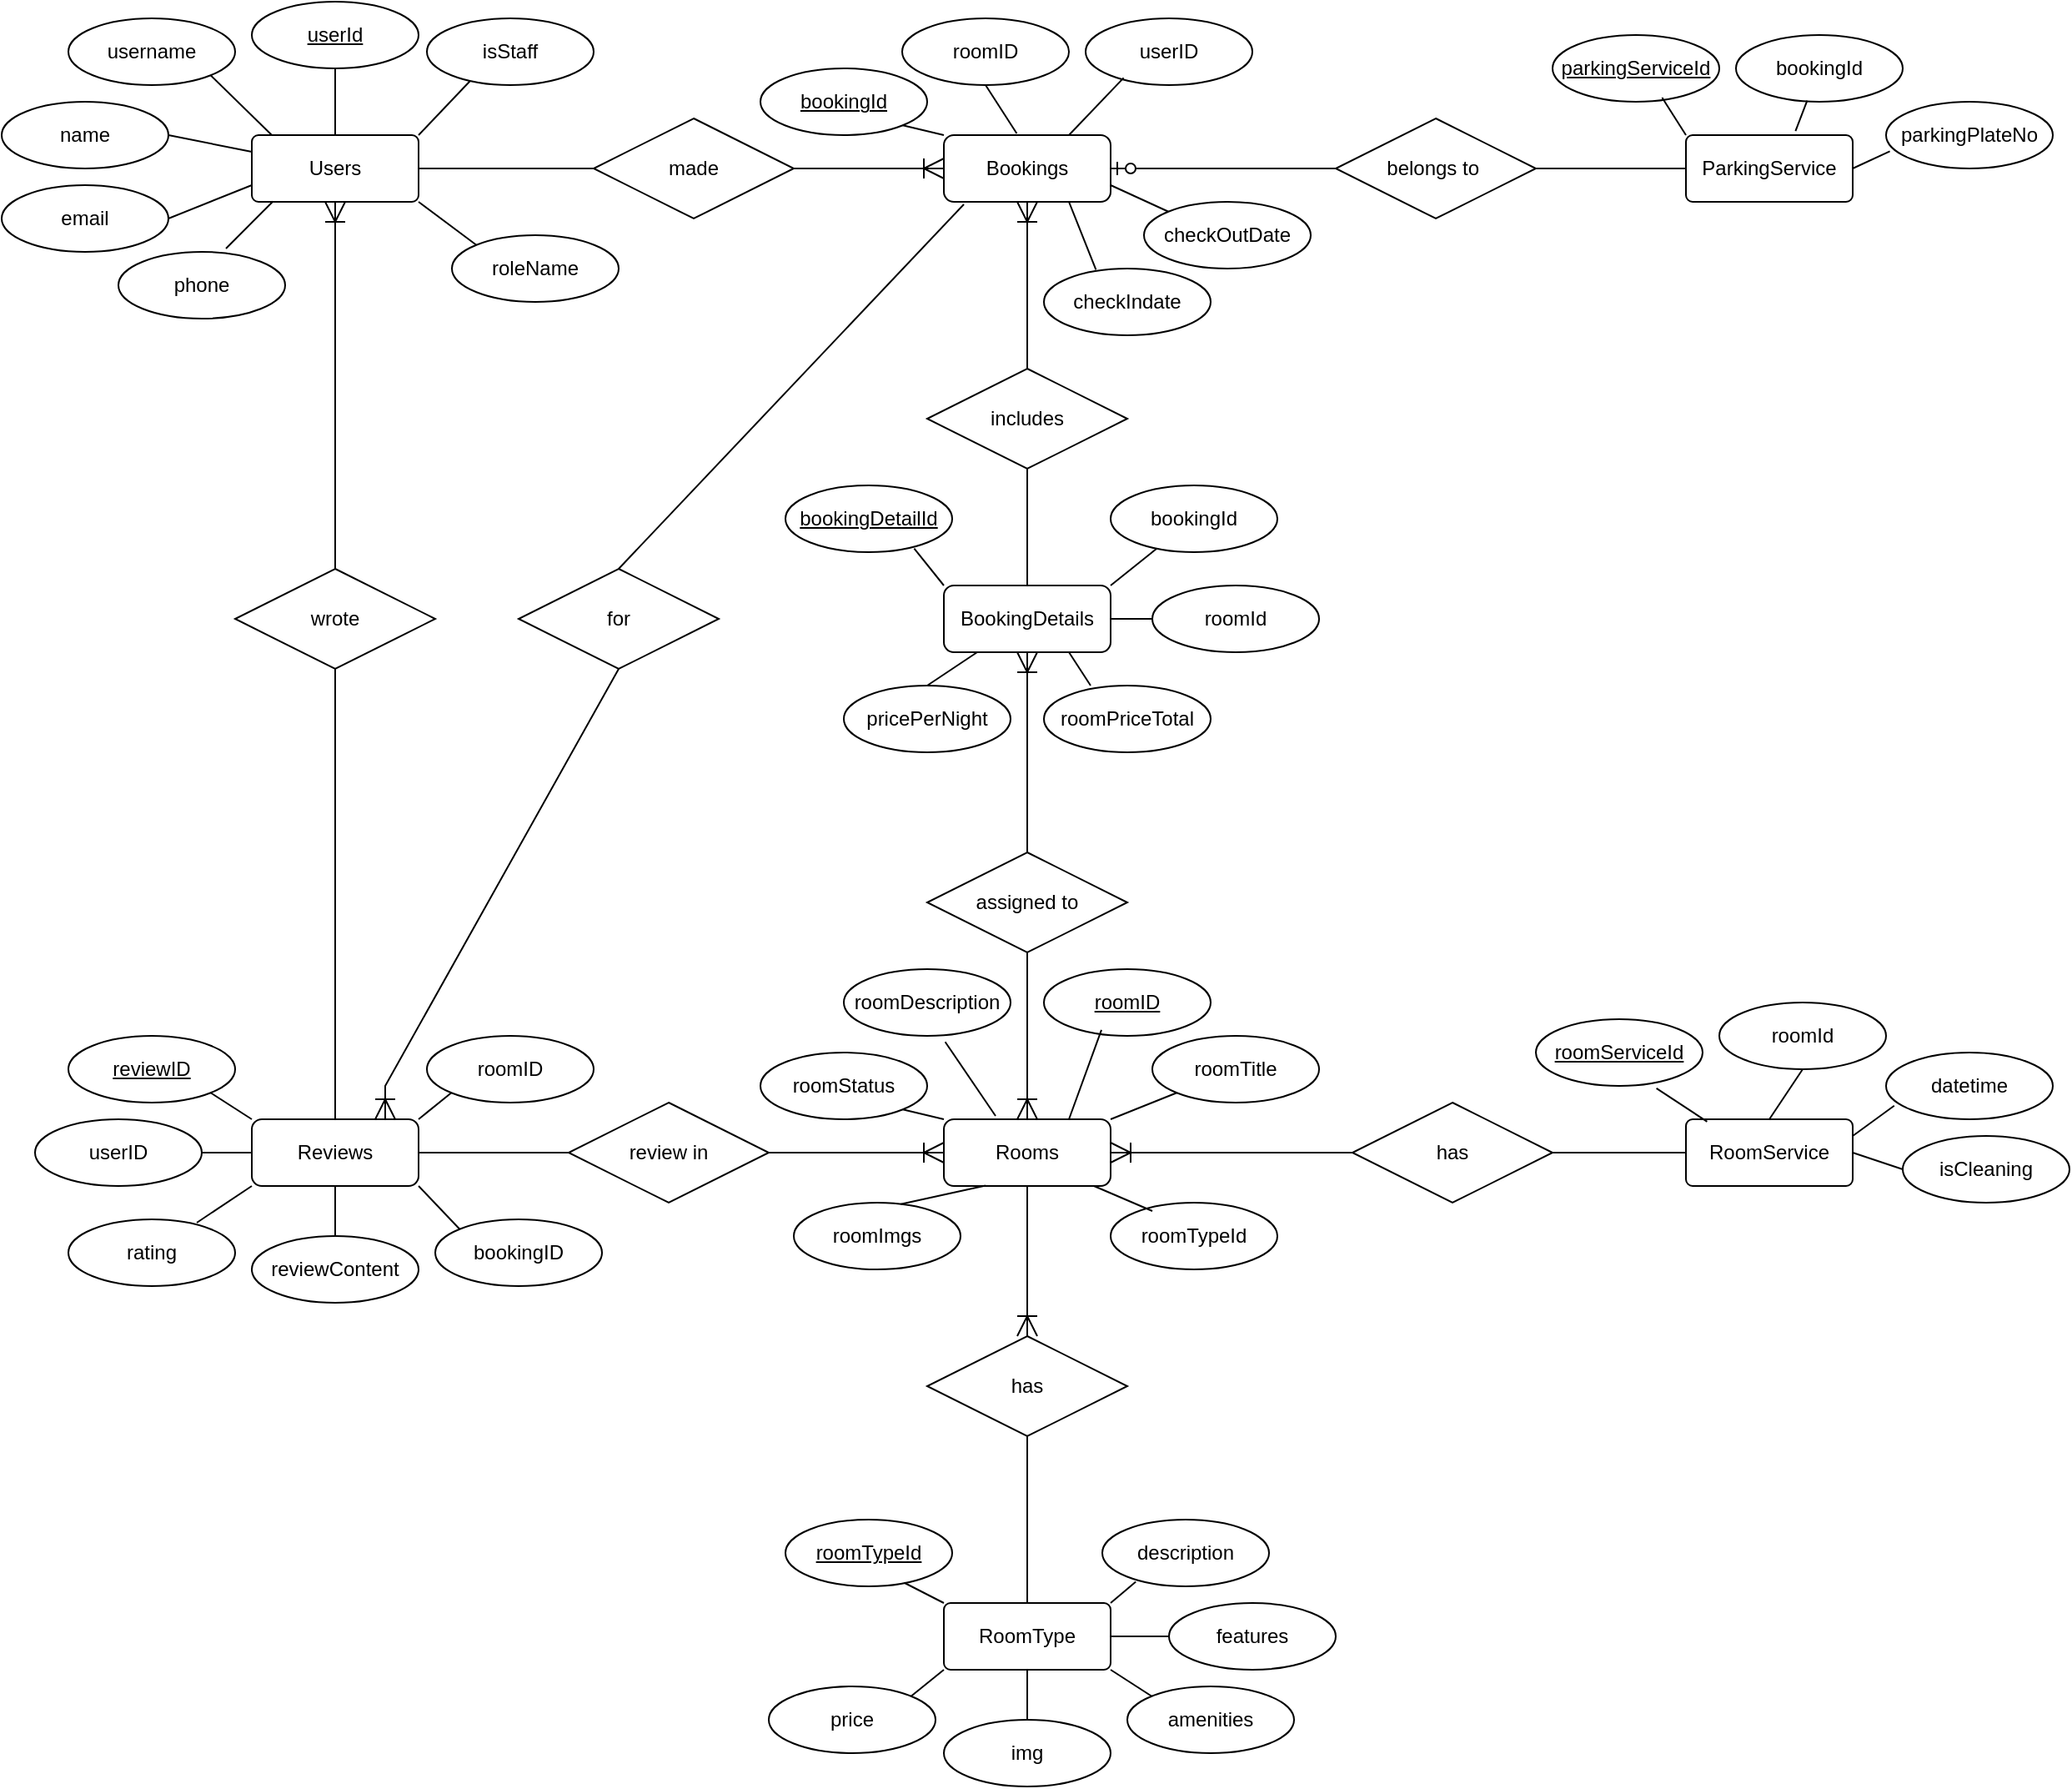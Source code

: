 <mxfile version="26.2.15">
  <diagram name="Page-1" id="yQHIoNuQXVW4_8L3R_kf">
    <mxGraphModel dx="703" dy="914" grid="1" gridSize="10" guides="1" tooltips="1" connect="1" arrows="1" fold="1" page="1" pageScale="1" pageWidth="850" pageHeight="1100" math="0" shadow="0">
      <root>
        <mxCell id="0" />
        <mxCell id="1" parent="0" />
        <mxCell id="pPZMuFNUeKhr5VNqopDP-1" value="Users" style="rounded=1;arcSize=10;whiteSpace=wrap;html=1;align=center;" parent="1" vertex="1">
          <mxGeometry x="420" y="90" width="100" height="40" as="geometry" />
        </mxCell>
        <mxCell id="pPZMuFNUeKhr5VNqopDP-2" value="userId" style="ellipse;whiteSpace=wrap;html=1;align=center;fontStyle=4;" parent="1" vertex="1">
          <mxGeometry x="420" y="10" width="100" height="40" as="geometry" />
        </mxCell>
        <mxCell id="pPZMuFNUeKhr5VNqopDP-3" value="" style="endArrow=none;html=1;rounded=0;exitX=0.5;exitY=0;exitDx=0;exitDy=0;entryX=0.5;entryY=1;entryDx=0;entryDy=0;" parent="1" source="pPZMuFNUeKhr5VNqopDP-1" target="pPZMuFNUeKhr5VNqopDP-2" edge="1">
          <mxGeometry relative="1" as="geometry">
            <mxPoint x="540" y="220" as="sourcePoint" />
            <mxPoint x="470" y="50" as="targetPoint" />
          </mxGeometry>
        </mxCell>
        <mxCell id="pPZMuFNUeKhr5VNqopDP-5" value="username" style="ellipse;whiteSpace=wrap;html=1;align=center;" parent="1" vertex="1">
          <mxGeometry x="310" y="20" width="100" height="40" as="geometry" />
        </mxCell>
        <mxCell id="pPZMuFNUeKhr5VNqopDP-6" value="email" style="ellipse;whiteSpace=wrap;html=1;align=center;" parent="1" vertex="1">
          <mxGeometry x="270" y="120" width="100" height="40" as="geometry" />
        </mxCell>
        <mxCell id="pPZMuFNUeKhr5VNqopDP-7" value="name" style="ellipse;whiteSpace=wrap;html=1;align=center;" parent="1" vertex="1">
          <mxGeometry x="270" y="70" width="100" height="40" as="geometry" />
        </mxCell>
        <mxCell id="pPZMuFNUeKhr5VNqopDP-8" value="phone" style="ellipse;whiteSpace=wrap;html=1;align=center;" parent="1" vertex="1">
          <mxGeometry x="340" y="160" width="100" height="40" as="geometry" />
        </mxCell>
        <mxCell id="pPZMuFNUeKhr5VNqopDP-10" value="" style="endArrow=none;html=1;rounded=0;exitX=1;exitY=1;exitDx=0;exitDy=0;" parent="1" source="pPZMuFNUeKhr5VNqopDP-5" edge="1">
          <mxGeometry relative="1" as="geometry">
            <mxPoint x="540" y="100" as="sourcePoint" />
            <mxPoint x="432" y="90" as="targetPoint" />
          </mxGeometry>
        </mxCell>
        <mxCell id="pPZMuFNUeKhr5VNqopDP-11" value="" style="endArrow=none;html=1;rounded=0;exitX=1;exitY=0.5;exitDx=0;exitDy=0;entryX=0;entryY=0.25;entryDx=0;entryDy=0;" parent="1" source="pPZMuFNUeKhr5VNqopDP-7" target="pPZMuFNUeKhr5VNqopDP-1" edge="1">
          <mxGeometry relative="1" as="geometry">
            <mxPoint x="550" y="119.5" as="sourcePoint" />
            <mxPoint x="710" y="119.5" as="targetPoint" />
          </mxGeometry>
        </mxCell>
        <mxCell id="pPZMuFNUeKhr5VNqopDP-12" value="" style="endArrow=none;html=1;rounded=0;exitX=0.127;exitY=0.993;exitDx=0;exitDy=0;entryX=0.645;entryY=-0.051;entryDx=0;entryDy=0;entryPerimeter=0;exitPerimeter=0;" parent="1" source="pPZMuFNUeKhr5VNqopDP-1" target="pPZMuFNUeKhr5VNqopDP-8" edge="1">
          <mxGeometry relative="1" as="geometry">
            <mxPoint x="390" y="360" as="sourcePoint" />
            <mxPoint x="550" y="370" as="targetPoint" />
          </mxGeometry>
        </mxCell>
        <mxCell id="pPZMuFNUeKhr5VNqopDP-13" value="" style="endArrow=none;html=1;rounded=0;exitX=1;exitY=0.5;exitDx=0;exitDy=0;entryX=0;entryY=0.75;entryDx=0;entryDy=0;" parent="1" source="pPZMuFNUeKhr5VNqopDP-6" target="pPZMuFNUeKhr5VNqopDP-1" edge="1">
          <mxGeometry relative="1" as="geometry">
            <mxPoint x="540" y="300" as="sourcePoint" />
            <mxPoint x="700" y="310" as="targetPoint" />
          </mxGeometry>
        </mxCell>
        <mxCell id="pPZMuFNUeKhr5VNqopDP-14" value="Rooms" style="whiteSpace=wrap;html=1;align=center;rounded=1;" parent="1" vertex="1">
          <mxGeometry x="835" y="680" width="100" height="40" as="geometry" />
        </mxCell>
        <mxCell id="pPZMuFNUeKhr5VNqopDP-15" value="roomID" style="ellipse;whiteSpace=wrap;html=1;align=center;fontStyle=4;" parent="1" vertex="1">
          <mxGeometry x="895" y="590" width="100" height="40" as="geometry" />
        </mxCell>
        <mxCell id="pPZMuFNUeKhr5VNqopDP-16" value="roomDescription" style="ellipse;whiteSpace=wrap;html=1;align=center;" parent="1" vertex="1">
          <mxGeometry x="775" y="590" width="100" height="40" as="geometry" />
        </mxCell>
        <mxCell id="pPZMuFNUeKhr5VNqopDP-17" value="roomTypeId" style="ellipse;whiteSpace=wrap;html=1;align=center;" parent="1" vertex="1">
          <mxGeometry x="935" y="730" width="100" height="40" as="geometry" />
        </mxCell>
        <mxCell id="pPZMuFNUeKhr5VNqopDP-18" value="roomImgs" style="ellipse;whiteSpace=wrap;html=1;align=center;" parent="1" vertex="1">
          <mxGeometry x="745" y="730" width="100" height="40" as="geometry" />
        </mxCell>
        <mxCell id="pPZMuFNUeKhr5VNqopDP-19" value="" style="endArrow=none;html=1;rounded=0;exitX=0.345;exitY=0.912;exitDx=0;exitDy=0;exitPerimeter=0;entryX=0.75;entryY=0;entryDx=0;entryDy=0;" parent="1" source="pPZMuFNUeKhr5VNqopDP-15" target="pPZMuFNUeKhr5VNqopDP-14" edge="1">
          <mxGeometry relative="1" as="geometry">
            <mxPoint x="1005" y="710" as="sourcePoint" />
            <mxPoint x="885" y="720" as="targetPoint" />
          </mxGeometry>
        </mxCell>
        <mxCell id="pPZMuFNUeKhr5VNqopDP-20" value="" style="endArrow=none;html=1;rounded=0;exitX=0.9;exitY=1;exitDx=0;exitDy=0;exitPerimeter=0;entryX=0.25;entryY=0.125;entryDx=0;entryDy=0;entryPerimeter=0;" parent="1" source="pPZMuFNUeKhr5VNqopDP-14" target="pPZMuFNUeKhr5VNqopDP-17" edge="1">
          <mxGeometry relative="1" as="geometry">
            <mxPoint x="935" y="780" as="sourcePoint" />
            <mxPoint x="945" y="740" as="targetPoint" />
          </mxGeometry>
        </mxCell>
        <mxCell id="pPZMuFNUeKhr5VNqopDP-21" value="roomTitle" style="ellipse;whiteSpace=wrap;html=1;align=center;" parent="1" vertex="1">
          <mxGeometry x="960" y="630" width="100" height="40" as="geometry" />
        </mxCell>
        <mxCell id="pPZMuFNUeKhr5VNqopDP-22" value="" style="endArrow=none;html=1;rounded=0;exitX=1;exitY=0;exitDx=0;exitDy=0;entryX=0;entryY=1;entryDx=0;entryDy=0;" parent="1" source="pPZMuFNUeKhr5VNqopDP-14" target="pPZMuFNUeKhr5VNqopDP-21" edge="1">
          <mxGeometry relative="1" as="geometry">
            <mxPoint x="945" y="690" as="sourcePoint" />
            <mxPoint x="1105" y="690" as="targetPoint" />
          </mxGeometry>
        </mxCell>
        <mxCell id="pPZMuFNUeKhr5VNqopDP-24" value="" style="endArrow=none;html=1;rounded=0;exitX=0.31;exitY=-0.05;exitDx=0;exitDy=0;entryX=0.608;entryY=1.09;entryDx=0;entryDy=0;exitPerimeter=0;entryPerimeter=0;" parent="1" source="pPZMuFNUeKhr5VNqopDP-14" target="pPZMuFNUeKhr5VNqopDP-16" edge="1">
          <mxGeometry relative="1" as="geometry">
            <mxPoint x="795" y="780" as="sourcePoint" />
            <mxPoint x="955" y="780" as="targetPoint" />
          </mxGeometry>
        </mxCell>
        <mxCell id="pPZMuFNUeKhr5VNqopDP-25" value="" style="endArrow=none;html=1;rounded=0;exitX=0.25;exitY=0.993;exitDx=0;exitDy=0;entryX=0.642;entryY=0.022;entryDx=0;entryDy=0;exitPerimeter=0;entryPerimeter=0;" parent="1" source="pPZMuFNUeKhr5VNqopDP-14" target="pPZMuFNUeKhr5VNqopDP-18" edge="1">
          <mxGeometry relative="1" as="geometry">
            <mxPoint x="1005" y="890" as="sourcePoint" />
            <mxPoint x="1165" y="890" as="targetPoint" />
          </mxGeometry>
        </mxCell>
        <mxCell id="pPZMuFNUeKhr5VNqopDP-27" value="Bookings" style="whiteSpace=wrap;html=1;align=center;rounded=1;" parent="1" vertex="1">
          <mxGeometry x="835" y="90" width="100" height="40" as="geometry" />
        </mxCell>
        <mxCell id="pPZMuFNUeKhr5VNqopDP-28" value="bookingId" style="ellipse;whiteSpace=wrap;html=1;align=center;fontStyle=4;" parent="1" vertex="1">
          <mxGeometry x="725" y="50" width="100" height="40" as="geometry" />
        </mxCell>
        <mxCell id="pPZMuFNUeKhr5VNqopDP-29" value="userID" style="ellipse;whiteSpace=wrap;html=1;align=center;" parent="1" vertex="1">
          <mxGeometry x="920" y="20" width="100" height="40" as="geometry" />
        </mxCell>
        <mxCell id="pPZMuFNUeKhr5VNqopDP-30" value="checkIndate" style="ellipse;whiteSpace=wrap;html=1;align=center;" parent="1" vertex="1">
          <mxGeometry x="895" y="170" width="100" height="40" as="geometry" />
        </mxCell>
        <mxCell id="pPZMuFNUeKhr5VNqopDP-31" value="checkOutDate" style="ellipse;whiteSpace=wrap;html=1;align=center;" parent="1" vertex="1">
          <mxGeometry x="955" y="130" width="100" height="40" as="geometry" />
        </mxCell>
        <mxCell id="pPZMuFNUeKhr5VNqopDP-32" value="" style="endArrow=none;html=1;rounded=0;exitX=1;exitY=1;exitDx=0;exitDy=0;entryX=0;entryY=0;entryDx=0;entryDy=0;" parent="1" source="pPZMuFNUeKhr5VNqopDP-28" target="pPZMuFNUeKhr5VNqopDP-27" edge="1">
          <mxGeometry relative="1" as="geometry">
            <mxPoint x="830" y="80" as="sourcePoint" />
            <mxPoint x="830" y="90" as="targetPoint" />
          </mxGeometry>
        </mxCell>
        <mxCell id="pPZMuFNUeKhr5VNqopDP-33" value="" style="endArrow=none;html=1;rounded=0;exitX=0.75;exitY=1;exitDx=0;exitDy=0;entryX=0.312;entryY=0.017;entryDx=0;entryDy=0;entryPerimeter=0;" parent="1" source="pPZMuFNUeKhr5VNqopDP-27" target="pPZMuFNUeKhr5VNqopDP-30" edge="1">
          <mxGeometry relative="1" as="geometry">
            <mxPoint x="935" y="190" as="sourcePoint" />
            <mxPoint x="1095" y="190" as="targetPoint" />
          </mxGeometry>
        </mxCell>
        <mxCell id="pPZMuFNUeKhr5VNqopDP-34" value="roomID" style="ellipse;whiteSpace=wrap;html=1;align=center;" parent="1" vertex="1">
          <mxGeometry x="810" y="20" width="100" height="40" as="geometry" />
        </mxCell>
        <mxCell id="pPZMuFNUeKhr5VNqopDP-35" value="" style="endArrow=none;html=1;rounded=0;exitX=0.437;exitY=-0.025;exitDx=0;exitDy=0;entryX=0.5;entryY=1;entryDx=0;entryDy=0;exitPerimeter=0;" parent="1" source="pPZMuFNUeKhr5VNqopDP-27" target="pPZMuFNUeKhr5VNqopDP-34" edge="1">
          <mxGeometry relative="1" as="geometry">
            <mxPoint x="945" y="100" as="sourcePoint" />
            <mxPoint x="898" y="70" as="targetPoint" />
          </mxGeometry>
        </mxCell>
        <mxCell id="pPZMuFNUeKhr5VNqopDP-36" value="" style="endArrow=none;html=1;rounded=0;exitX=0.75;exitY=0;exitDx=0;exitDy=0;entryX=0.228;entryY=0.892;entryDx=0;entryDy=0;entryPerimeter=0;" parent="1" source="pPZMuFNUeKhr5VNqopDP-27" target="pPZMuFNUeKhr5VNqopDP-29" edge="1">
          <mxGeometry relative="1" as="geometry">
            <mxPoint x="795" y="190" as="sourcePoint" />
            <mxPoint x="970" y="140" as="targetPoint" />
          </mxGeometry>
        </mxCell>
        <mxCell id="pPZMuFNUeKhr5VNqopDP-37" value="" style="endArrow=none;html=1;rounded=0;entryX=0;entryY=0;entryDx=0;entryDy=0;exitX=1;exitY=0.75;exitDx=0;exitDy=0;" parent="1" source="pPZMuFNUeKhr5VNqopDP-27" target="pPZMuFNUeKhr5VNqopDP-31" edge="1">
          <mxGeometry relative="1" as="geometry">
            <mxPoint x="890" y="130" as="sourcePoint" />
            <mxPoint x="910" y="160" as="targetPoint" />
          </mxGeometry>
        </mxCell>
        <mxCell id="pPZMuFNUeKhr5VNqopDP-39" value="Reviews" style="whiteSpace=wrap;html=1;align=center;rounded=1;" parent="1" vertex="1">
          <mxGeometry x="420" y="680" width="100" height="40" as="geometry" />
        </mxCell>
        <mxCell id="pPZMuFNUeKhr5VNqopDP-40" value="reviewID" style="ellipse;whiteSpace=wrap;html=1;align=center;fontStyle=4;" parent="1" vertex="1">
          <mxGeometry x="310" y="630" width="100" height="40" as="geometry" />
        </mxCell>
        <mxCell id="pPZMuFNUeKhr5VNqopDP-41" value="userID" style="ellipse;whiteSpace=wrap;html=1;align=center;" parent="1" vertex="1">
          <mxGeometry x="290" y="680" width="100" height="40" as="geometry" />
        </mxCell>
        <mxCell id="pPZMuFNUeKhr5VNqopDP-42" value="bookingID" style="ellipse;whiteSpace=wrap;html=1;align=center;" parent="1" vertex="1">
          <mxGeometry x="530" y="740" width="100" height="40" as="geometry" />
        </mxCell>
        <mxCell id="pPZMuFNUeKhr5VNqopDP-43" value="reviewContent" style="ellipse;whiteSpace=wrap;html=1;align=center;" parent="1" vertex="1">
          <mxGeometry x="420" y="750" width="100" height="40" as="geometry" />
        </mxCell>
        <mxCell id="pPZMuFNUeKhr5VNqopDP-44" value="" style="endArrow=none;html=1;rounded=0;exitX=1;exitY=1;exitDx=0;exitDy=0;entryX=0;entryY=0;entryDx=0;entryDy=0;" parent="1" source="pPZMuFNUeKhr5VNqopDP-40" target="pPZMuFNUeKhr5VNqopDP-39" edge="1">
          <mxGeometry relative="1" as="geometry">
            <mxPoint x="590" y="710" as="sourcePoint" />
            <mxPoint x="750" y="710" as="targetPoint" />
          </mxGeometry>
        </mxCell>
        <mxCell id="pPZMuFNUeKhr5VNqopDP-45" value="" style="endArrow=none;html=1;rounded=0;exitX=1;exitY=1;exitDx=0;exitDy=0;entryX=0;entryY=0;entryDx=0;entryDy=0;" parent="1" source="pPZMuFNUeKhr5VNqopDP-39" target="pPZMuFNUeKhr5VNqopDP-42" edge="1">
          <mxGeometry relative="1" as="geometry">
            <mxPoint x="520" y="780" as="sourcePoint" />
            <mxPoint x="680" y="780" as="targetPoint" />
          </mxGeometry>
        </mxCell>
        <mxCell id="pPZMuFNUeKhr5VNqopDP-46" value="roomID" style="ellipse;whiteSpace=wrap;html=1;align=center;" parent="1" vertex="1">
          <mxGeometry x="525" y="630" width="100" height="40" as="geometry" />
        </mxCell>
        <mxCell id="pPZMuFNUeKhr5VNqopDP-47" value="" style="endArrow=none;html=1;rounded=0;exitX=1;exitY=0;exitDx=0;exitDy=0;entryX=0;entryY=1;entryDx=0;entryDy=0;" parent="1" source="pPZMuFNUeKhr5VNqopDP-39" target="pPZMuFNUeKhr5VNqopDP-46" edge="1">
          <mxGeometry relative="1" as="geometry">
            <mxPoint x="530" y="690" as="sourcePoint" />
            <mxPoint x="690" y="690" as="targetPoint" />
          </mxGeometry>
        </mxCell>
        <mxCell id="pPZMuFNUeKhr5VNqopDP-48" value="" style="endArrow=none;html=1;rounded=0;entryX=1;entryY=0.5;entryDx=0;entryDy=0;exitX=0;exitY=0.5;exitDx=0;exitDy=0;" parent="1" source="pPZMuFNUeKhr5VNqopDP-39" target="pPZMuFNUeKhr5VNqopDP-41" edge="1">
          <mxGeometry relative="1" as="geometry">
            <mxPoint x="390" y="698" as="sourcePoint" />
            <mxPoint x="540" y="780" as="targetPoint" />
          </mxGeometry>
        </mxCell>
        <mxCell id="pPZMuFNUeKhr5VNqopDP-49" value="" style="endArrow=none;html=1;rounded=0;exitX=0.5;exitY=1;exitDx=0;exitDy=0;entryX=0.5;entryY=0;entryDx=0;entryDy=0;" parent="1" source="pPZMuFNUeKhr5VNqopDP-39" target="pPZMuFNUeKhr5VNqopDP-43" edge="1">
          <mxGeometry relative="1" as="geometry">
            <mxPoint x="590" y="890" as="sourcePoint" />
            <mxPoint x="750" y="890" as="targetPoint" />
          </mxGeometry>
        </mxCell>
        <mxCell id="Nt7ezWrXQb7OiOiJ3uoh-1" value="isStaff" style="ellipse;whiteSpace=wrap;html=1;align=center;" parent="1" vertex="1">
          <mxGeometry x="525" y="20" width="100" height="40" as="geometry" />
        </mxCell>
        <mxCell id="Nt7ezWrXQb7OiOiJ3uoh-2" value="roleName" style="ellipse;whiteSpace=wrap;html=1;align=center;" parent="1" vertex="1">
          <mxGeometry x="540" y="150" width="100" height="40" as="geometry" />
        </mxCell>
        <mxCell id="Nt7ezWrXQb7OiOiJ3uoh-3" style="edgeStyle=orthogonalEdgeStyle;rounded=0;orthogonalLoop=1;jettySize=auto;html=1;exitX=0.5;exitY=1;exitDx=0;exitDy=0;" parent="1" source="pPZMuFNUeKhr5VNqopDP-6" target="pPZMuFNUeKhr5VNqopDP-6" edge="1">
          <mxGeometry relative="1" as="geometry" />
        </mxCell>
        <mxCell id="Nt7ezWrXQb7OiOiJ3uoh-8" value="" style="endArrow=none;html=1;rounded=0;entryX=0.257;entryY=0.944;entryDx=0;entryDy=0;exitX=1;exitY=0;exitDx=0;exitDy=0;entryPerimeter=0;" parent="1" source="pPZMuFNUeKhr5VNqopDP-1" target="Nt7ezWrXQb7OiOiJ3uoh-1" edge="1">
          <mxGeometry relative="1" as="geometry">
            <mxPoint x="590" y="150" as="sourcePoint" />
            <mxPoint x="710" y="140" as="targetPoint" />
          </mxGeometry>
        </mxCell>
        <mxCell id="Nt7ezWrXQb7OiOiJ3uoh-9" value="" style="endArrow=none;html=1;rounded=0;exitX=1;exitY=1;exitDx=0;exitDy=0;entryX=0;entryY=0;entryDx=0;entryDy=0;" parent="1" source="pPZMuFNUeKhr5VNqopDP-1" target="Nt7ezWrXQb7OiOiJ3uoh-2" edge="1">
          <mxGeometry relative="1" as="geometry">
            <mxPoint x="590" y="220" as="sourcePoint" />
            <mxPoint x="750" y="220" as="targetPoint" />
          </mxGeometry>
        </mxCell>
        <mxCell id="Nt7ezWrXQb7OiOiJ3uoh-10" value="roomStatus" style="ellipse;whiteSpace=wrap;html=1;align=center;" parent="1" vertex="1">
          <mxGeometry x="725" y="640" width="100" height="40" as="geometry" />
        </mxCell>
        <mxCell id="Nt7ezWrXQb7OiOiJ3uoh-11" value="" style="endArrow=none;html=1;rounded=0;exitX=1;exitY=1;exitDx=0;exitDy=0;entryX=0;entryY=0;entryDx=0;entryDy=0;" parent="1" source="Nt7ezWrXQb7OiOiJ3uoh-10" target="pPZMuFNUeKhr5VNqopDP-14" edge="1">
          <mxGeometry relative="1" as="geometry">
            <mxPoint x="760" y="740" as="sourcePoint" />
            <mxPoint x="830" y="680" as="targetPoint" />
          </mxGeometry>
        </mxCell>
        <mxCell id="Nt7ezWrXQb7OiOiJ3uoh-13" value="" style="edgeStyle=entityRelationEdgeStyle;fontSize=12;html=1;endArrow=ERoneToMany;rounded=0;strokeWidth=1;endSize=10;startArrow=none;startFill=0;exitX=1;exitY=0.5;exitDx=0;exitDy=0;entryX=0;entryY=0.5;entryDx=0;entryDy=0;" parent="1" source="Nt7ezWrXQb7OiOiJ3uoh-14" target="pPZMuFNUeKhr5VNqopDP-27" edge="1">
          <mxGeometry width="100" height="100" relative="1" as="geometry">
            <mxPoint x="650" y="260" as="sourcePoint" />
            <mxPoint x="785" y="260" as="targetPoint" />
            <Array as="points">
              <mxPoint x="725" y="220" />
              <mxPoint x="725" y="210" />
            </Array>
          </mxGeometry>
        </mxCell>
        <mxCell id="Nt7ezWrXQb7OiOiJ3uoh-14" value="made" style="shape=rhombus;perimeter=rhombusPerimeter;whiteSpace=wrap;html=1;align=center;" parent="1" vertex="1">
          <mxGeometry x="625" y="80" width="120" height="60" as="geometry" />
        </mxCell>
        <mxCell id="Nt7ezWrXQb7OiOiJ3uoh-16" value="" style="endArrow=none;html=1;rounded=0;exitX=1;exitY=0.5;exitDx=0;exitDy=0;entryX=0;entryY=0.5;entryDx=0;entryDy=0;" parent="1" source="pPZMuFNUeKhr5VNqopDP-1" target="Nt7ezWrXQb7OiOiJ3uoh-14" edge="1">
          <mxGeometry relative="1" as="geometry">
            <mxPoint x="660" y="270" as="sourcePoint" />
            <mxPoint x="820" y="270" as="targetPoint" />
          </mxGeometry>
        </mxCell>
        <mxCell id="Nt7ezWrXQb7OiOiJ3uoh-17" value="BookingDetails" style="whiteSpace=wrap;html=1;align=center;rounded=1;" parent="1" vertex="1">
          <mxGeometry x="835" y="360" width="100" height="40" as="geometry" />
        </mxCell>
        <mxCell id="Nt7ezWrXQb7OiOiJ3uoh-22" value="&lt;span style=&quot;text-align: left;&quot;&gt;bookingDetailId&lt;/span&gt;" style="ellipse;whiteSpace=wrap;html=1;align=center;fontStyle=4;" parent="1" vertex="1">
          <mxGeometry x="740" y="300" width="100" height="40" as="geometry" />
        </mxCell>
        <mxCell id="Nt7ezWrXQb7OiOiJ3uoh-23" value="&lt;span style=&quot;text-align: left;&quot;&gt;bookingId&lt;/span&gt;" style="ellipse;whiteSpace=wrap;html=1;align=center;" parent="1" vertex="1">
          <mxGeometry x="935" y="300" width="100" height="40" as="geometry" />
        </mxCell>
        <mxCell id="Nt7ezWrXQb7OiOiJ3uoh-24" value="roomId" style="ellipse;whiteSpace=wrap;html=1;align=center;" parent="1" vertex="1">
          <mxGeometry x="960" y="360" width="100" height="40" as="geometry" />
        </mxCell>
        <mxCell id="Nt7ezWrXQb7OiOiJ3uoh-25" value="pricePerNight" style="ellipse;whiteSpace=wrap;html=1;align=center;" parent="1" vertex="1">
          <mxGeometry x="775" y="420" width="100" height="40" as="geometry" />
        </mxCell>
        <mxCell id="Nt7ezWrXQb7OiOiJ3uoh-26" value="roomPriceTotal" style="ellipse;whiteSpace=wrap;html=1;align=center;" parent="1" vertex="1">
          <mxGeometry x="895" y="420" width="100" height="40" as="geometry" />
        </mxCell>
        <mxCell id="Nt7ezWrXQb7OiOiJ3uoh-28" value="" style="endArrow=none;html=1;rounded=0;exitX=0.5;exitY=0;exitDx=0;exitDy=0;" parent="1" source="Nt7ezWrXQb7OiOiJ3uoh-25" target="Nt7ezWrXQb7OiOiJ3uoh-17" edge="1">
          <mxGeometry relative="1" as="geometry">
            <mxPoint x="835" y="510" as="sourcePoint" />
            <mxPoint x="875" y="403" as="targetPoint" />
          </mxGeometry>
        </mxCell>
        <mxCell id="Nt7ezWrXQb7OiOiJ3uoh-29" value="" style="endArrow=none;html=1;rounded=0;exitX=1;exitY=0;exitDx=0;exitDy=0;" parent="1" source="Nt7ezWrXQb7OiOiJ3uoh-17" target="Nt7ezWrXQb7OiOiJ3uoh-23" edge="1">
          <mxGeometry relative="1" as="geometry">
            <mxPoint x="840" y="510" as="sourcePoint" />
            <mxPoint x="1000" y="510" as="targetPoint" />
          </mxGeometry>
        </mxCell>
        <mxCell id="Nt7ezWrXQb7OiOiJ3uoh-30" value="" style="endArrow=none;html=1;rounded=0;exitX=0.75;exitY=1;exitDx=0;exitDy=0;" parent="1" source="Nt7ezWrXQb7OiOiJ3uoh-17" edge="1">
          <mxGeometry relative="1" as="geometry">
            <mxPoint x="850" y="520" as="sourcePoint" />
            <mxPoint x="923" y="420" as="targetPoint" />
          </mxGeometry>
        </mxCell>
        <mxCell id="Nt7ezWrXQb7OiOiJ3uoh-31" value="" style="endArrow=none;html=1;rounded=0;exitX=0.772;exitY=0.946;exitDx=0;exitDy=0;exitPerimeter=0;entryX=0;entryY=0;entryDx=0;entryDy=0;entryPerimeter=0;" parent="1" source="Nt7ezWrXQb7OiOiJ3uoh-22" target="Nt7ezWrXQb7OiOiJ3uoh-17" edge="1">
          <mxGeometry relative="1" as="geometry">
            <mxPoint x="860" y="530" as="sourcePoint" />
            <mxPoint x="1020" y="530" as="targetPoint" />
          </mxGeometry>
        </mxCell>
        <mxCell id="Nt7ezWrXQb7OiOiJ3uoh-32" value="" style="endArrow=none;html=1;rounded=0;exitX=1;exitY=0.5;exitDx=0;exitDy=0;entryX=0;entryY=0.5;entryDx=0;entryDy=0;" parent="1" source="Nt7ezWrXQb7OiOiJ3uoh-17" target="Nt7ezWrXQb7OiOiJ3uoh-24" edge="1">
          <mxGeometry relative="1" as="geometry">
            <mxPoint x="870" y="540" as="sourcePoint" />
            <mxPoint x="1030" y="540" as="targetPoint" />
          </mxGeometry>
        </mxCell>
        <mxCell id="Nt7ezWrXQb7OiOiJ3uoh-43" value="includes" style="shape=rhombus;perimeter=rhombusPerimeter;whiteSpace=wrap;html=1;align=center;" parent="1" vertex="1">
          <mxGeometry x="825" y="230" width="120" height="60" as="geometry" />
        </mxCell>
        <mxCell id="Nt7ezWrXQb7OiOiJ3uoh-44" value="" style="fontSize=12;html=1;endArrow=ERoneToMany;rounded=0;strokeWidth=1;endSize=10;startArrow=none;startFill=0;entryX=0.5;entryY=1;entryDx=0;entryDy=0;exitX=0.5;exitY=0;exitDx=0;exitDy=0;" parent="1" source="Nt7ezWrXQb7OiOiJ3uoh-43" target="pPZMuFNUeKhr5VNqopDP-27" edge="1">
          <mxGeometry width="100" height="100" relative="1" as="geometry">
            <mxPoint x="880" y="230" as="sourcePoint" />
            <mxPoint x="707.5" y="310" as="targetPoint" />
          </mxGeometry>
        </mxCell>
        <mxCell id="Nt7ezWrXQb7OiOiJ3uoh-45" value="" style="endArrow=none;html=1;rounded=0;exitX=0.5;exitY=1;exitDx=0;exitDy=0;entryX=0.5;entryY=0;entryDx=0;entryDy=0;" parent="1" source="Nt7ezWrXQb7OiOiJ3uoh-43" target="Nt7ezWrXQb7OiOiJ3uoh-17" edge="1">
          <mxGeometry relative="1" as="geometry">
            <mxPoint x="635" y="350" as="sourcePoint" />
            <mxPoint x="885" y="360" as="targetPoint" />
          </mxGeometry>
        </mxCell>
        <mxCell id="Nt7ezWrXQb7OiOiJ3uoh-46" style="edgeStyle=orthogonalEdgeStyle;rounded=0;orthogonalLoop=1;jettySize=auto;html=1;exitX=0.5;exitY=1;exitDx=0;exitDy=0;" parent="1" source="pPZMuFNUeKhr5VNqopDP-31" target="pPZMuFNUeKhr5VNqopDP-31" edge="1">
          <mxGeometry relative="1" as="geometry" />
        </mxCell>
        <mxCell id="Nt7ezWrXQb7OiOiJ3uoh-48" value="&lt;span style=&quot;text-align: left;&quot;&gt;assigned to&lt;/span&gt;" style="shape=rhombus;perimeter=rhombusPerimeter;whiteSpace=wrap;html=1;align=center;" parent="1" vertex="1">
          <mxGeometry x="825" y="520" width="120" height="60" as="geometry" />
        </mxCell>
        <mxCell id="Nt7ezWrXQb7OiOiJ3uoh-52" value="" style="fontSize=12;html=1;endArrow=ERoneToMany;rounded=0;strokeWidth=1;endSize=10;startArrow=none;startFill=0;entryX=0.5;entryY=0;entryDx=0;entryDy=0;exitX=0.5;exitY=1;exitDx=0;exitDy=0;" parent="1" source="Nt7ezWrXQb7OiOiJ3uoh-48" target="pPZMuFNUeKhr5VNqopDP-14" edge="1">
          <mxGeometry width="100" height="100" relative="1" as="geometry">
            <mxPoint x="580" y="710" as="sourcePoint" />
            <mxPoint x="440" y="950" as="targetPoint" />
          </mxGeometry>
        </mxCell>
        <mxCell id="Nt7ezWrXQb7OiOiJ3uoh-53" value="" style="fontSize=12;html=1;endArrow=ERoneToMany;rounded=0;strokeWidth=1;endSize=10;startArrow=none;startFill=0;entryX=0.5;entryY=1;entryDx=0;entryDy=0;exitX=0.5;exitY=0;exitDx=0;exitDy=0;" parent="1" source="Nt7ezWrXQb7OiOiJ3uoh-48" target="Nt7ezWrXQb7OiOiJ3uoh-17" edge="1">
          <mxGeometry width="100" height="100" relative="1" as="geometry">
            <mxPoint x="900" y="530" as="sourcePoint" />
            <mxPoint x="1090" y="290" as="targetPoint" />
          </mxGeometry>
        </mxCell>
        <mxCell id="Nt7ezWrXQb7OiOiJ3uoh-54" value="RoomType" style="rounded=1;arcSize=10;whiteSpace=wrap;html=1;align=center;" parent="1" vertex="1">
          <mxGeometry x="835" y="970" width="100" height="40" as="geometry" />
        </mxCell>
        <mxCell id="Nt7ezWrXQb7OiOiJ3uoh-55" value="roomTypeId" style="ellipse;whiteSpace=wrap;html=1;align=center;fontStyle=4;" parent="1" vertex="1">
          <mxGeometry x="740" y="920" width="100" height="40" as="geometry" />
        </mxCell>
        <mxCell id="Nt7ezWrXQb7OiOiJ3uoh-56" value="description" style="ellipse;whiteSpace=wrap;html=1;align=center;" parent="1" vertex="1">
          <mxGeometry x="930" y="920" width="100" height="40" as="geometry" />
        </mxCell>
        <mxCell id="Nt7ezWrXQb7OiOiJ3uoh-57" value="amenities" style="ellipse;whiteSpace=wrap;html=1;align=center;" parent="1" vertex="1">
          <mxGeometry x="945" y="1020" width="100" height="40" as="geometry" />
        </mxCell>
        <mxCell id="Nt7ezWrXQb7OiOiJ3uoh-58" value="features" style="ellipse;whiteSpace=wrap;html=1;align=center;" parent="1" vertex="1">
          <mxGeometry x="970" y="970" width="100" height="40" as="geometry" />
        </mxCell>
        <mxCell id="Nt7ezWrXQb7OiOiJ3uoh-59" value="img" style="ellipse;whiteSpace=wrap;html=1;align=center;" parent="1" vertex="1">
          <mxGeometry x="835" y="1040" width="100" height="40" as="geometry" />
        </mxCell>
        <mxCell id="Nt7ezWrXQb7OiOiJ3uoh-60" value="price" style="ellipse;whiteSpace=wrap;html=1;align=center;" parent="1" vertex="1">
          <mxGeometry x="730" y="1020" width="100" height="40" as="geometry" />
        </mxCell>
        <mxCell id="Nt7ezWrXQb7OiOiJ3uoh-62" value="" style="endArrow=none;html=1;rounded=0;exitX=0.713;exitY=0.947;exitDx=0;exitDy=0;exitPerimeter=0;entryX=0;entryY=0;entryDx=0;entryDy=0;" parent="1" source="Nt7ezWrXQb7OiOiJ3uoh-55" target="Nt7ezWrXQb7OiOiJ3uoh-54" edge="1">
          <mxGeometry relative="1" as="geometry">
            <mxPoint x="640" y="990" as="sourcePoint" />
            <mxPoint x="800" y="990" as="targetPoint" />
          </mxGeometry>
        </mxCell>
        <mxCell id="Nt7ezWrXQb7OiOiJ3uoh-63" value="" style="endArrow=none;html=1;rounded=0;exitX=0;exitY=1;exitDx=0;exitDy=0;entryX=1;entryY=0;entryDx=0;entryDy=0;" parent="1" source="Nt7ezWrXQb7OiOiJ3uoh-54" target="Nt7ezWrXQb7OiOiJ3uoh-60" edge="1">
          <mxGeometry relative="1" as="geometry">
            <mxPoint x="580" y="999.41" as="sourcePoint" />
            <mxPoint x="740" y="999.41" as="targetPoint" />
          </mxGeometry>
        </mxCell>
        <mxCell id="Nt7ezWrXQb7OiOiJ3uoh-64" value="" style="endArrow=none;html=1;rounded=0;entryX=1;entryY=0;entryDx=0;entryDy=0;exitX=0.201;exitY=0.932;exitDx=0;exitDy=0;exitPerimeter=0;" parent="1" source="Nt7ezWrXQb7OiOiJ3uoh-56" target="Nt7ezWrXQb7OiOiJ3uoh-54" edge="1">
          <mxGeometry relative="1" as="geometry">
            <mxPoint x="950" y="970" as="sourcePoint" />
            <mxPoint x="750" y="940" as="targetPoint" />
          </mxGeometry>
        </mxCell>
        <mxCell id="Nt7ezWrXQb7OiOiJ3uoh-65" value="" style="endArrow=none;html=1;rounded=0;exitX=1;exitY=0.5;exitDx=0;exitDy=0;entryX=0;entryY=0.5;entryDx=0;entryDy=0;" parent="1" source="Nt7ezWrXQb7OiOiJ3uoh-54" target="Nt7ezWrXQb7OiOiJ3uoh-58" edge="1">
          <mxGeometry relative="1" as="geometry">
            <mxPoint x="760" y="1070" as="sourcePoint" />
            <mxPoint x="920" y="1070" as="targetPoint" />
          </mxGeometry>
        </mxCell>
        <mxCell id="Nt7ezWrXQb7OiOiJ3uoh-66" value="" style="endArrow=none;html=1;rounded=0;exitX=1;exitY=1;exitDx=0;exitDy=0;entryX=0;entryY=0;entryDx=0;entryDy=0;" parent="1" source="Nt7ezWrXQb7OiOiJ3uoh-54" target="Nt7ezWrXQb7OiOiJ3uoh-57" edge="1">
          <mxGeometry relative="1" as="geometry">
            <mxPoint x="720" y="1070" as="sourcePoint" />
            <mxPoint x="880" y="1070" as="targetPoint" />
          </mxGeometry>
        </mxCell>
        <mxCell id="Nt7ezWrXQb7OiOiJ3uoh-67" value="" style="endArrow=none;html=1;rounded=0;entryX=0.5;entryY=0;entryDx=0;entryDy=0;" parent="1" target="Nt7ezWrXQb7OiOiJ3uoh-59" edge="1">
          <mxGeometry relative="1" as="geometry">
            <mxPoint x="885" y="1010" as="sourcePoint" />
            <mxPoint x="760" y="1019.41" as="targetPoint" />
          </mxGeometry>
        </mxCell>
        <mxCell id="Nt7ezWrXQb7OiOiJ3uoh-68" value="has" style="shape=rhombus;perimeter=rhombusPerimeter;whiteSpace=wrap;html=1;align=center;" parent="1" vertex="1">
          <mxGeometry x="825" y="810" width="120" height="60" as="geometry" />
        </mxCell>
        <mxCell id="Nt7ezWrXQb7OiOiJ3uoh-69" value="" style="fontSize=12;html=1;endArrow=ERoneToMany;rounded=0;strokeWidth=1;endSize=10;startArrow=none;startFill=0;entryX=0.5;entryY=0;entryDx=0;entryDy=0;exitX=0.5;exitY=1;exitDx=0;exitDy=0;" parent="1" source="pPZMuFNUeKhr5VNqopDP-14" target="Nt7ezWrXQb7OiOiJ3uoh-68" edge="1">
          <mxGeometry width="100" height="100" relative="1" as="geometry">
            <mxPoint x="981" y="846" as="sourcePoint" />
            <mxPoint x="966" y="1186" as="targetPoint" />
          </mxGeometry>
        </mxCell>
        <mxCell id="Nt7ezWrXQb7OiOiJ3uoh-71" value="" style="endArrow=none;html=1;rounded=0;exitX=0.5;exitY=1;exitDx=0;exitDy=0;entryX=0.5;entryY=0;entryDx=0;entryDy=0;" parent="1" source="Nt7ezWrXQb7OiOiJ3uoh-68" target="Nt7ezWrXQb7OiOiJ3uoh-54" edge="1">
          <mxGeometry relative="1" as="geometry">
            <mxPoint x="885" y="898" as="sourcePoint" />
            <mxPoint x="1035" y="1258" as="targetPoint" />
          </mxGeometry>
        </mxCell>
        <mxCell id="xizNLoTrmOQnTAkn3QBC-4" value="rating" style="ellipse;whiteSpace=wrap;html=1;align=center;" parent="1" vertex="1">
          <mxGeometry x="310" y="740" width="100" height="40" as="geometry" />
        </mxCell>
        <mxCell id="xizNLoTrmOQnTAkn3QBC-5" value="" style="endArrow=none;html=1;rounded=0;entryX=0;entryY=1;entryDx=0;entryDy=0;exitX=0.77;exitY=0.05;exitDx=0;exitDy=0;exitPerimeter=0;" parent="1" source="xizNLoTrmOQnTAkn3QBC-4" target="pPZMuFNUeKhr5VNqopDP-39" edge="1">
          <mxGeometry relative="1" as="geometry">
            <mxPoint x="45" y="612" as="sourcePoint" />
            <mxPoint x="205" y="612" as="targetPoint" />
          </mxGeometry>
        </mxCell>
        <mxCell id="aZpTDbssM8xVi3ptUcBP-1" value="wrote" style="shape=rhombus;perimeter=rhombusPerimeter;whiteSpace=wrap;html=1;align=center;" parent="1" vertex="1">
          <mxGeometry x="410" y="350" width="120" height="60" as="geometry" />
        </mxCell>
        <mxCell id="aZpTDbssM8xVi3ptUcBP-2" value="" style="endArrow=none;html=1;rounded=0;exitX=0.5;exitY=1;exitDx=0;exitDy=0;entryX=0.5;entryY=0;entryDx=0;entryDy=0;" parent="1" source="aZpTDbssM8xVi3ptUcBP-1" target="pPZMuFNUeKhr5VNqopDP-39" edge="1">
          <mxGeometry relative="1" as="geometry">
            <mxPoint x="360" y="740" as="sourcePoint" />
            <mxPoint x="520" y="740" as="targetPoint" />
          </mxGeometry>
        </mxCell>
        <mxCell id="aZpTDbssM8xVi3ptUcBP-3" value="" style="fontSize=12;html=1;endArrow=ERoneToMany;rounded=0;endSize=10;exitX=0.5;exitY=0;exitDx=0;exitDy=0;entryX=0.5;entryY=1;entryDx=0;entryDy=0;" parent="1" source="aZpTDbssM8xVi3ptUcBP-1" target="pPZMuFNUeKhr5VNqopDP-1" edge="1">
          <mxGeometry width="100" height="100" relative="1" as="geometry">
            <mxPoint x="540" y="690" as="sourcePoint" />
            <mxPoint x="520" y="280" as="targetPoint" />
          </mxGeometry>
        </mxCell>
        <mxCell id="aZpTDbssM8xVi3ptUcBP-4" value="review in" style="shape=rhombus;perimeter=rhombusPerimeter;whiteSpace=wrap;html=1;align=center;" parent="1" vertex="1">
          <mxGeometry x="610" y="670" width="120" height="60" as="geometry" />
        </mxCell>
        <mxCell id="aZpTDbssM8xVi3ptUcBP-5" value="" style="fontSize=12;html=1;endArrow=ERoneToMany;rounded=0;endSize=10;exitX=1;exitY=0.5;exitDx=0;exitDy=0;entryX=0;entryY=0.5;entryDx=0;entryDy=0;" parent="1" source="aZpTDbssM8xVi3ptUcBP-4" target="pPZMuFNUeKhr5VNqopDP-14" edge="1">
          <mxGeometry width="100" height="100" relative="1" as="geometry">
            <mxPoint x="684" y="240" as="sourcePoint" />
            <mxPoint x="684" y="590" as="targetPoint" />
          </mxGeometry>
        </mxCell>
        <mxCell id="aZpTDbssM8xVi3ptUcBP-6" value="" style="endArrow=none;html=1;rounded=0;exitX=0;exitY=0.5;exitDx=0;exitDy=0;entryX=1;entryY=0.5;entryDx=0;entryDy=0;" parent="1" source="aZpTDbssM8xVi3ptUcBP-4" target="pPZMuFNUeKhr5VNqopDP-39" edge="1">
          <mxGeometry relative="1" as="geometry">
            <mxPoint x="550" y="-28" as="sourcePoint" />
            <mxPoint x="550" y="410" as="targetPoint" />
          </mxGeometry>
        </mxCell>
        <mxCell id="aZpTDbssM8xVi3ptUcBP-9" value="for" style="shape=rhombus;perimeter=rhombusPerimeter;whiteSpace=wrap;html=1;align=center;" parent="1" vertex="1">
          <mxGeometry x="580" y="350" width="120" height="60" as="geometry" />
        </mxCell>
        <mxCell id="aZpTDbssM8xVi3ptUcBP-10" value="" style="endArrow=none;html=1;rounded=0;entryX=0.5;entryY=0;entryDx=0;entryDy=0;exitX=0.12;exitY=1.037;exitDx=0;exitDy=0;exitPerimeter=0;" parent="1" source="pPZMuFNUeKhr5VNqopDP-27" target="aZpTDbssM8xVi3ptUcBP-9" edge="1">
          <mxGeometry relative="1" as="geometry">
            <mxPoint x="775" y="210" as="sourcePoint" />
            <mxPoint x="695" y="485" as="targetPoint" />
          </mxGeometry>
        </mxCell>
        <mxCell id="aZpTDbssM8xVi3ptUcBP-11" value="" style="fontSize=12;html=1;endArrow=ERoneToMany;rounded=0;endSize=10;exitX=0.5;exitY=1;exitDx=0;exitDy=0;shadow=0;flowAnimation=0;jumpStyle=none;entryX=0.8;entryY=0;entryDx=0;entryDy=0;entryPerimeter=0;" parent="1" source="aZpTDbssM8xVi3ptUcBP-9" target="pPZMuFNUeKhr5VNqopDP-39" edge="1">
          <mxGeometry width="100" height="100" relative="1" as="geometry">
            <mxPoint x="530" y="575" as="sourcePoint" />
            <mxPoint x="500" y="670" as="targetPoint" />
            <Array as="points">
              <mxPoint x="500" y="660" />
            </Array>
          </mxGeometry>
        </mxCell>
        <mxCell id="aZpTDbssM8xVi3ptUcBP-13" value="RoomService" style="rounded=1;arcSize=10;whiteSpace=wrap;html=1;align=center;" parent="1" vertex="1">
          <mxGeometry x="1280" y="680" width="100" height="40" as="geometry" />
        </mxCell>
        <mxCell id="aZpTDbssM8xVi3ptUcBP-15" value="roomServiceId" style="ellipse;whiteSpace=wrap;html=1;align=center;fontStyle=4;" parent="1" vertex="1">
          <mxGeometry x="1190" y="620" width="100" height="40" as="geometry" />
        </mxCell>
        <mxCell id="aZpTDbssM8xVi3ptUcBP-16" value="isCleaning" style="ellipse;whiteSpace=wrap;html=1;align=center;" parent="1" vertex="1">
          <mxGeometry x="1410" y="690" width="100" height="40" as="geometry" />
        </mxCell>
        <mxCell id="aZpTDbssM8xVi3ptUcBP-17" value="roomId" style="ellipse;whiteSpace=wrap;html=1;align=center;" parent="1" vertex="1">
          <mxGeometry x="1300" y="610" width="100" height="40" as="geometry" />
        </mxCell>
        <mxCell id="aZpTDbssM8xVi3ptUcBP-18" value="datetime" style="ellipse;whiteSpace=wrap;html=1;align=center;" parent="1" vertex="1">
          <mxGeometry x="1400" y="640" width="100" height="40" as="geometry" />
        </mxCell>
        <mxCell id="aZpTDbssM8xVi3ptUcBP-20" value="has" style="shape=rhombus;perimeter=rhombusPerimeter;whiteSpace=wrap;html=1;align=center;" parent="1" vertex="1">
          <mxGeometry x="1080" y="670" width="120" height="60" as="geometry" />
        </mxCell>
        <mxCell id="aZpTDbssM8xVi3ptUcBP-21" value="" style="endArrow=none;html=1;rounded=0;exitX=1;exitY=0.5;exitDx=0;exitDy=0;entryX=0;entryY=0.5;entryDx=0;entryDy=0;" parent="1" source="aZpTDbssM8xVi3ptUcBP-20" target="aZpTDbssM8xVi3ptUcBP-13" edge="1">
          <mxGeometry relative="1" as="geometry">
            <mxPoint x="1180" y="510" as="sourcePoint" />
            <mxPoint x="1340" y="510" as="targetPoint" />
          </mxGeometry>
        </mxCell>
        <mxCell id="aZpTDbssM8xVi3ptUcBP-23" value="" style="fontSize=12;html=1;endArrow=ERoneToMany;rounded=0;strokeWidth=1;endSize=10;startArrow=none;startFill=0;entryX=1;entryY=0.5;entryDx=0;entryDy=0;exitX=0;exitY=0.5;exitDx=0;exitDy=0;" parent="1" source="aZpTDbssM8xVi3ptUcBP-20" target="pPZMuFNUeKhr5VNqopDP-14" edge="1">
          <mxGeometry width="100" height="100" relative="1" as="geometry">
            <mxPoint x="1060" y="540" as="sourcePoint" />
            <mxPoint x="1120" y="600" as="targetPoint" />
          </mxGeometry>
        </mxCell>
        <mxCell id="aZpTDbssM8xVi3ptUcBP-24" value="belongs to&amp;nbsp;" style="shape=rhombus;perimeter=rhombusPerimeter;whiteSpace=wrap;html=1;align=center;" parent="1" vertex="1">
          <mxGeometry x="1070" y="80" width="120" height="60" as="geometry" />
        </mxCell>
        <mxCell id="aZpTDbssM8xVi3ptUcBP-25" value="ParkingService" style="rounded=1;arcSize=10;whiteSpace=wrap;html=1;align=center;" parent="1" vertex="1">
          <mxGeometry x="1280" y="90" width="100" height="40" as="geometry" />
        </mxCell>
        <mxCell id="aZpTDbssM8xVi3ptUcBP-26" value="parkingServiceId" style="ellipse;whiteSpace=wrap;html=1;align=center;fontStyle=4;" parent="1" vertex="1">
          <mxGeometry x="1200" y="30" width="100" height="40" as="geometry" />
        </mxCell>
        <mxCell id="aZpTDbssM8xVi3ptUcBP-27" value="bookingId" style="ellipse;whiteSpace=wrap;html=1;align=center;" parent="1" vertex="1">
          <mxGeometry x="1310" y="30" width="100" height="40" as="geometry" />
        </mxCell>
        <mxCell id="aZpTDbssM8xVi3ptUcBP-28" value="parkingPlateNo" style="ellipse;whiteSpace=wrap;html=1;align=center;" parent="1" vertex="1">
          <mxGeometry x="1400" y="70" width="100" height="40" as="geometry" />
        </mxCell>
        <mxCell id="aZpTDbssM8xVi3ptUcBP-29" value="" style="endArrow=none;html=1;rounded=0;entryX=0.023;entryY=0.742;entryDx=0;entryDy=0;entryPerimeter=0;exitX=1;exitY=0.5;exitDx=0;exitDy=0;" parent="1" source="aZpTDbssM8xVi3ptUcBP-25" target="aZpTDbssM8xVi3ptUcBP-28" edge="1">
          <mxGeometry relative="1" as="geometry">
            <mxPoint x="1250" y="210" as="sourcePoint" />
            <mxPoint x="1410" y="210" as="targetPoint" />
          </mxGeometry>
        </mxCell>
        <mxCell id="aZpTDbssM8xVi3ptUcBP-30" value="" style="endArrow=none;html=1;rounded=0;exitX=0.427;exitY=0.982;exitDx=0;exitDy=0;exitPerimeter=0;entryX=0.657;entryY=-0.062;entryDx=0;entryDy=0;entryPerimeter=0;" parent="1" source="aZpTDbssM8xVi3ptUcBP-27" target="aZpTDbssM8xVi3ptUcBP-25" edge="1">
          <mxGeometry relative="1" as="geometry">
            <mxPoint x="1250" y="169.57" as="sourcePoint" />
            <mxPoint x="1410" y="169.57" as="targetPoint" />
          </mxGeometry>
        </mxCell>
        <mxCell id="aZpTDbssM8xVi3ptUcBP-31" value="" style="endArrow=none;html=1;rounded=0;exitX=0.657;exitY=0.938;exitDx=0;exitDy=0;exitPerimeter=0;entryX=0;entryY=0;entryDx=0;entryDy=0;" parent="1" source="aZpTDbssM8xVi3ptUcBP-26" target="aZpTDbssM8xVi3ptUcBP-25" edge="1">
          <mxGeometry relative="1" as="geometry">
            <mxPoint x="1170" y="259.57" as="sourcePoint" />
            <mxPoint x="1330" y="259.57" as="targetPoint" />
          </mxGeometry>
        </mxCell>
        <mxCell id="aZpTDbssM8xVi3ptUcBP-35" value="" style="edgeStyle=entityRelationEdgeStyle;fontSize=12;html=1;endArrow=ERzeroToOne;endFill=1;rounded=0;entryX=1;entryY=0.5;entryDx=0;entryDy=0;exitX=0;exitY=0.5;exitDx=0;exitDy=0;" parent="1" source="aZpTDbssM8xVi3ptUcBP-24" target="pPZMuFNUeKhr5VNqopDP-27" edge="1">
          <mxGeometry width="100" height="100" relative="1" as="geometry">
            <mxPoint x="1040" y="270" as="sourcePoint" />
            <mxPoint x="1140" y="170" as="targetPoint" />
          </mxGeometry>
        </mxCell>
        <mxCell id="aZpTDbssM8xVi3ptUcBP-37" value="" style="endArrow=none;html=1;rounded=0;exitX=1;exitY=0.5;exitDx=0;exitDy=0;entryX=0;entryY=0.5;entryDx=0;entryDy=0;" parent="1" source="aZpTDbssM8xVi3ptUcBP-24" target="aZpTDbssM8xVi3ptUcBP-25" edge="1">
          <mxGeometry relative="1" as="geometry">
            <mxPoint x="1199.13" y="300" as="sourcePoint" />
            <mxPoint x="1199.13" y="370" as="targetPoint" />
          </mxGeometry>
        </mxCell>
        <mxCell id="aZpTDbssM8xVi3ptUcBP-38" value="" style="endArrow=none;html=1;rounded=0;exitX=0.723;exitY=1.036;exitDx=0;exitDy=0;entryX=0.127;entryY=0.036;entryDx=0;entryDy=0;exitPerimeter=0;entryPerimeter=0;" parent="1" source="aZpTDbssM8xVi3ptUcBP-15" target="aZpTDbssM8xVi3ptUcBP-13" edge="1">
          <mxGeometry relative="1" as="geometry">
            <mxPoint x="1210" y="710" as="sourcePoint" />
            <mxPoint x="1290" y="710" as="targetPoint" />
          </mxGeometry>
        </mxCell>
        <mxCell id="aZpTDbssM8xVi3ptUcBP-39" value="" style="endArrow=none;html=1;rounded=0;exitX=0.5;exitY=1;exitDx=0;exitDy=0;entryX=0.5;entryY=0;entryDx=0;entryDy=0;" parent="1" source="aZpTDbssM8xVi3ptUcBP-17" target="aZpTDbssM8xVi3ptUcBP-13" edge="1">
          <mxGeometry relative="1" as="geometry">
            <mxPoint x="1220" y="720" as="sourcePoint" />
            <mxPoint x="1300" y="720" as="targetPoint" />
          </mxGeometry>
        </mxCell>
        <mxCell id="aZpTDbssM8xVi3ptUcBP-40" value="" style="endArrow=none;html=1;rounded=0;exitX=0.049;exitY=0.797;exitDx=0;exitDy=0;entryX=1;entryY=0.25;entryDx=0;entryDy=0;exitPerimeter=0;" parent="1" source="aZpTDbssM8xVi3ptUcBP-18" target="aZpTDbssM8xVi3ptUcBP-13" edge="1">
          <mxGeometry relative="1" as="geometry">
            <mxPoint x="1270" y="810" as="sourcePoint" />
            <mxPoint x="1350" y="810" as="targetPoint" />
          </mxGeometry>
        </mxCell>
        <mxCell id="aZpTDbssM8xVi3ptUcBP-41" value="" style="endArrow=none;html=1;rounded=0;exitX=0;exitY=0.5;exitDx=0;exitDy=0;entryX=1;entryY=0.5;entryDx=0;entryDy=0;" parent="1" source="aZpTDbssM8xVi3ptUcBP-16" target="aZpTDbssM8xVi3ptUcBP-13" edge="1">
          <mxGeometry relative="1" as="geometry">
            <mxPoint x="1250" y="790" as="sourcePoint" />
            <mxPoint x="1390" y="770" as="targetPoint" />
          </mxGeometry>
        </mxCell>
      </root>
    </mxGraphModel>
  </diagram>
</mxfile>
